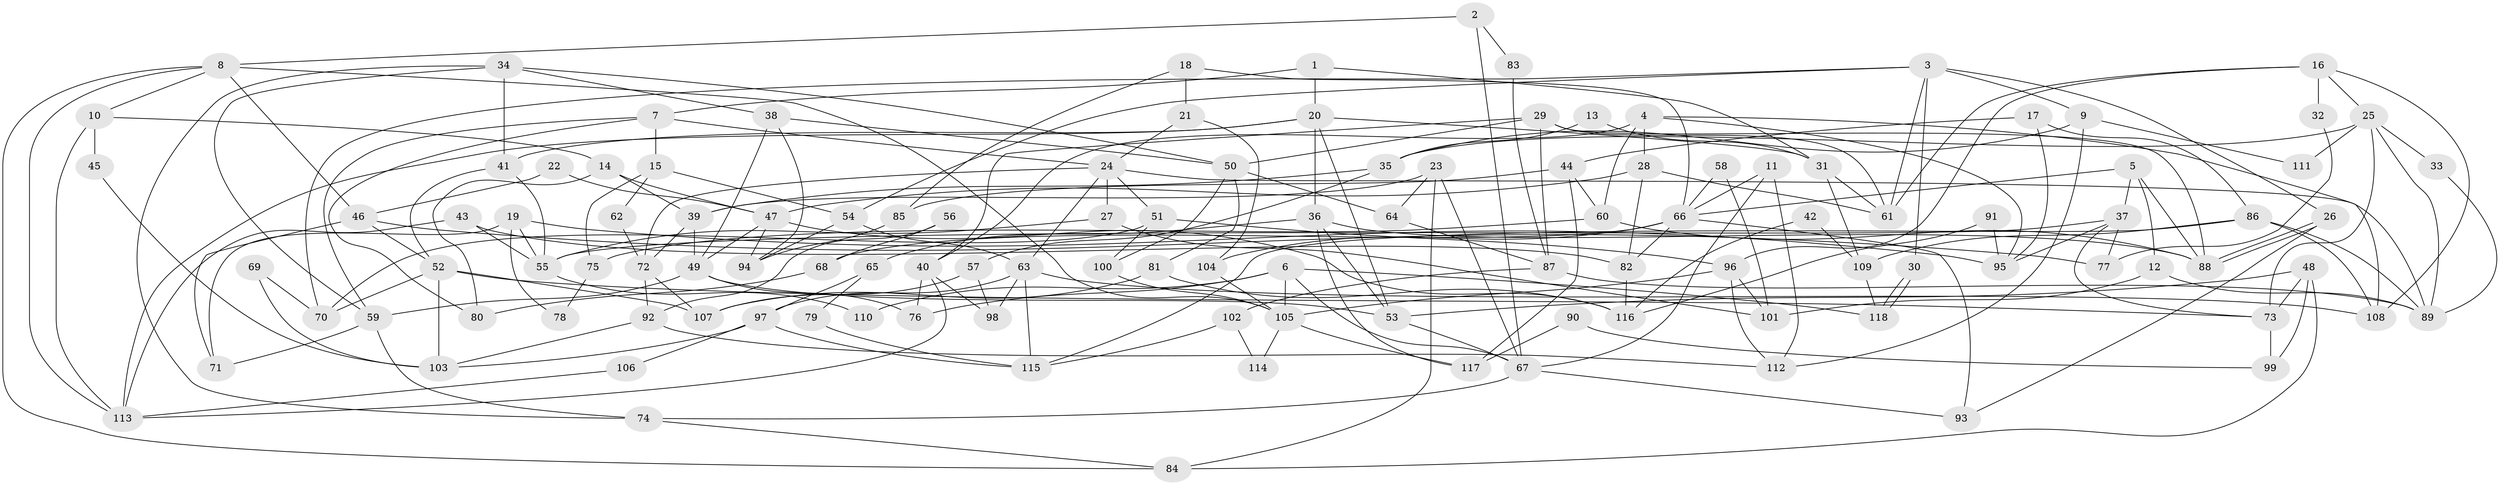 // Generated by graph-tools (version 1.1) at 2025/15/03/09/25 04:15:08]
// undirected, 118 vertices, 236 edges
graph export_dot {
graph [start="1"]
  node [color=gray90,style=filled];
  1;
  2;
  3;
  4;
  5;
  6;
  7;
  8;
  9;
  10;
  11;
  12;
  13;
  14;
  15;
  16;
  17;
  18;
  19;
  20;
  21;
  22;
  23;
  24;
  25;
  26;
  27;
  28;
  29;
  30;
  31;
  32;
  33;
  34;
  35;
  36;
  37;
  38;
  39;
  40;
  41;
  42;
  43;
  44;
  45;
  46;
  47;
  48;
  49;
  50;
  51;
  52;
  53;
  54;
  55;
  56;
  57;
  58;
  59;
  60;
  61;
  62;
  63;
  64;
  65;
  66;
  67;
  68;
  69;
  70;
  71;
  72;
  73;
  74;
  75;
  76;
  77;
  78;
  79;
  80;
  81;
  82;
  83;
  84;
  85;
  86;
  87;
  88;
  89;
  90;
  91;
  92;
  93;
  94;
  95;
  96;
  97;
  98;
  99;
  100;
  101;
  102;
  103;
  104;
  105;
  106;
  107;
  108;
  109;
  110;
  111;
  112;
  113;
  114;
  115;
  116;
  117;
  118;
  1 -- 7;
  1 -- 20;
  1 -- 31;
  2 -- 8;
  2 -- 67;
  2 -- 83;
  3 -- 26;
  3 -- 54;
  3 -- 9;
  3 -- 30;
  3 -- 61;
  3 -- 70;
  4 -- 108;
  4 -- 28;
  4 -- 40;
  4 -- 60;
  4 -- 95;
  5 -- 88;
  5 -- 37;
  5 -- 12;
  5 -- 66;
  6 -- 76;
  6 -- 105;
  6 -- 67;
  6 -- 110;
  6 -- 118;
  7 -- 59;
  7 -- 24;
  7 -- 15;
  7 -- 80;
  8 -- 10;
  8 -- 105;
  8 -- 46;
  8 -- 84;
  8 -- 113;
  9 -- 112;
  9 -- 35;
  9 -- 111;
  10 -- 113;
  10 -- 14;
  10 -- 45;
  11 -- 67;
  11 -- 66;
  11 -- 112;
  12 -- 89;
  12 -- 101;
  13 -- 31;
  13 -- 35;
  14 -- 39;
  14 -- 47;
  14 -- 80;
  15 -- 54;
  15 -- 62;
  15 -- 75;
  16 -- 61;
  16 -- 25;
  16 -- 32;
  16 -- 96;
  16 -- 108;
  17 -- 86;
  17 -- 44;
  17 -- 95;
  18 -- 66;
  18 -- 85;
  18 -- 21;
  19 -- 55;
  19 -- 95;
  19 -- 71;
  19 -- 78;
  20 -- 41;
  20 -- 31;
  20 -- 36;
  20 -- 53;
  20 -- 113;
  21 -- 24;
  21 -- 104;
  22 -- 46;
  22 -- 47;
  23 -- 84;
  23 -- 67;
  23 -- 39;
  23 -- 64;
  24 -- 89;
  24 -- 27;
  24 -- 51;
  24 -- 63;
  24 -- 72;
  25 -- 73;
  25 -- 35;
  25 -- 33;
  25 -- 89;
  25 -- 111;
  26 -- 93;
  26 -- 88;
  26 -- 88;
  27 -- 55;
  27 -- 101;
  28 -- 61;
  28 -- 82;
  28 -- 47;
  29 -- 40;
  29 -- 61;
  29 -- 50;
  29 -- 87;
  29 -- 88;
  30 -- 118;
  30 -- 118;
  31 -- 109;
  31 -- 61;
  32 -- 77;
  33 -- 89;
  34 -- 50;
  34 -- 59;
  34 -- 38;
  34 -- 41;
  34 -- 74;
  35 -- 39;
  35 -- 57;
  36 -- 88;
  36 -- 53;
  36 -- 65;
  36 -- 117;
  37 -- 55;
  37 -- 95;
  37 -- 73;
  37 -- 77;
  38 -- 49;
  38 -- 50;
  38 -- 94;
  39 -- 49;
  39 -- 72;
  40 -- 113;
  40 -- 76;
  40 -- 98;
  41 -- 52;
  41 -- 55;
  42 -- 109;
  42 -- 116;
  43 -- 113;
  43 -- 82;
  43 -- 55;
  44 -- 60;
  44 -- 117;
  44 -- 85;
  45 -- 103;
  46 -- 52;
  46 -- 71;
  46 -- 77;
  47 -- 49;
  47 -- 94;
  47 -- 116;
  48 -- 84;
  48 -- 53;
  48 -- 73;
  48 -- 99;
  49 -- 53;
  49 -- 59;
  49 -- 76;
  50 -- 64;
  50 -- 81;
  50 -- 100;
  51 -- 70;
  51 -- 96;
  51 -- 100;
  52 -- 103;
  52 -- 73;
  52 -- 70;
  52 -- 107;
  53 -- 67;
  54 -- 94;
  54 -- 63;
  55 -- 110;
  56 -- 92;
  56 -- 68;
  57 -- 107;
  57 -- 98;
  58 -- 101;
  58 -- 66;
  59 -- 71;
  59 -- 74;
  60 -- 88;
  60 -- 75;
  62 -- 72;
  63 -- 98;
  63 -- 97;
  63 -- 108;
  63 -- 115;
  64 -- 87;
  65 -- 97;
  65 -- 79;
  66 -- 104;
  66 -- 68;
  66 -- 82;
  66 -- 93;
  67 -- 74;
  67 -- 93;
  68 -- 80;
  69 -- 70;
  69 -- 103;
  72 -- 92;
  72 -- 107;
  73 -- 99;
  74 -- 84;
  75 -- 78;
  79 -- 115;
  81 -- 107;
  81 -- 116;
  82 -- 116;
  83 -- 87;
  85 -- 94;
  86 -- 108;
  86 -- 89;
  86 -- 109;
  86 -- 115;
  87 -- 89;
  87 -- 102;
  90 -- 99;
  90 -- 117;
  91 -- 95;
  91 -- 116;
  92 -- 112;
  92 -- 103;
  96 -- 101;
  96 -- 105;
  96 -- 112;
  97 -- 115;
  97 -- 103;
  97 -- 106;
  100 -- 105;
  102 -- 115;
  102 -- 114;
  104 -- 105;
  105 -- 114;
  105 -- 117;
  106 -- 113;
  109 -- 118;
}
